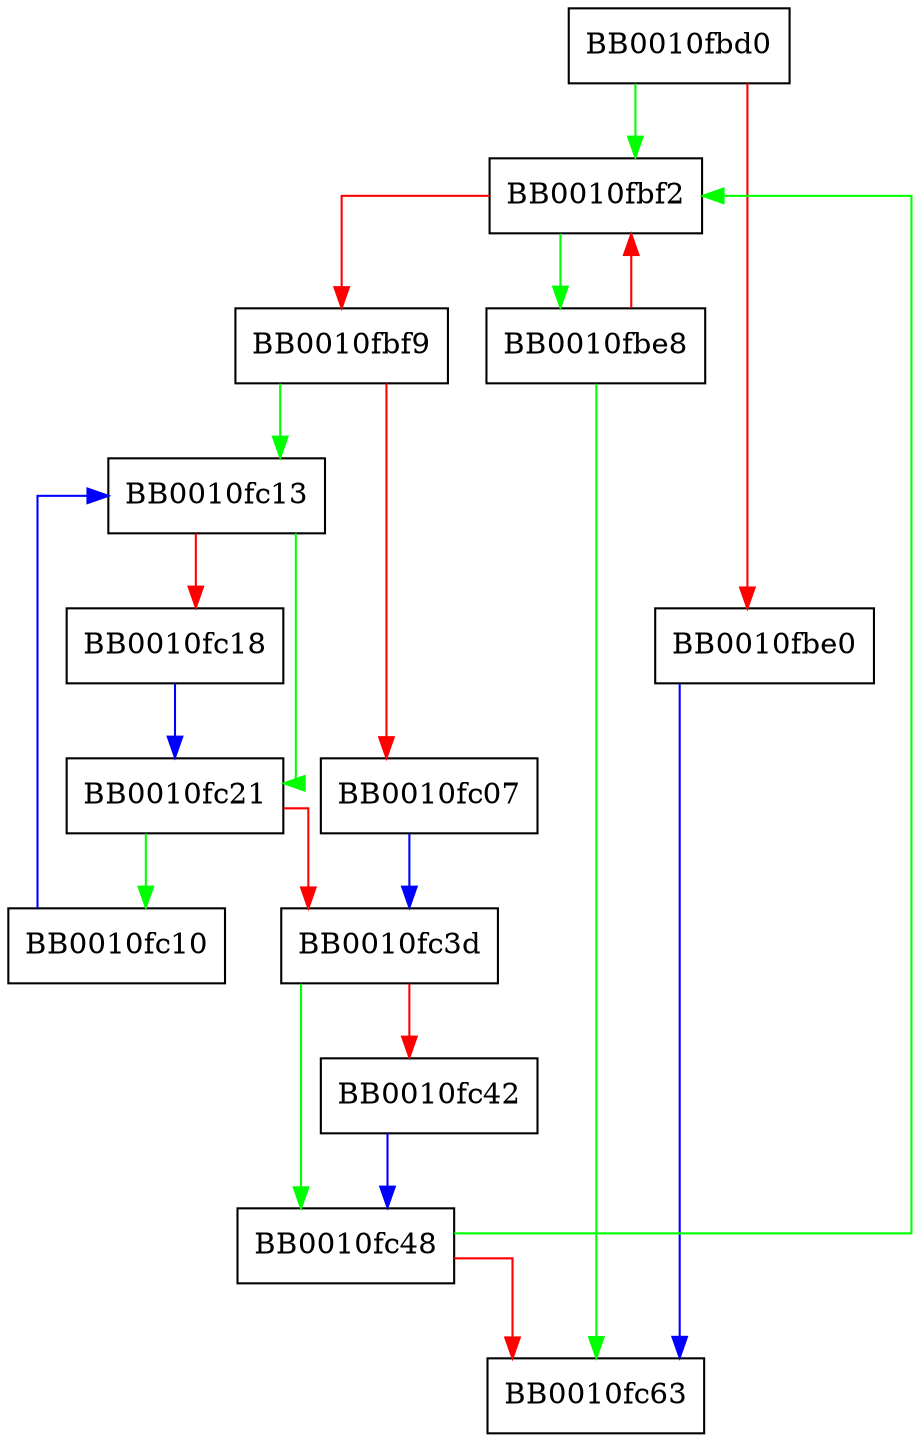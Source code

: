 digraph FUN_0010fbd0 {
  node [shape="box"];
  graph [splines=ortho];
  BB0010fbd0 -> BB0010fbf2 [color="green"];
  BB0010fbd0 -> BB0010fbe0 [color="red"];
  BB0010fbe0 -> BB0010fc63 [color="blue"];
  BB0010fbe8 -> BB0010fc63 [color="green"];
  BB0010fbe8 -> BB0010fbf2 [color="red"];
  BB0010fbf2 -> BB0010fbe8 [color="green"];
  BB0010fbf2 -> BB0010fbf9 [color="red"];
  BB0010fbf9 -> BB0010fc13 [color="green"];
  BB0010fbf9 -> BB0010fc07 [color="red"];
  BB0010fc07 -> BB0010fc3d [color="blue"];
  BB0010fc10 -> BB0010fc13 [color="blue"];
  BB0010fc13 -> BB0010fc21 [color="green"];
  BB0010fc13 -> BB0010fc18 [color="red"];
  BB0010fc18 -> BB0010fc21 [color="blue"];
  BB0010fc21 -> BB0010fc10 [color="green"];
  BB0010fc21 -> BB0010fc3d [color="red"];
  BB0010fc3d -> BB0010fc48 [color="green"];
  BB0010fc3d -> BB0010fc42 [color="red"];
  BB0010fc42 -> BB0010fc48 [color="blue"];
  BB0010fc48 -> BB0010fbf2 [color="green"];
  BB0010fc48 -> BB0010fc63 [color="red"];
}